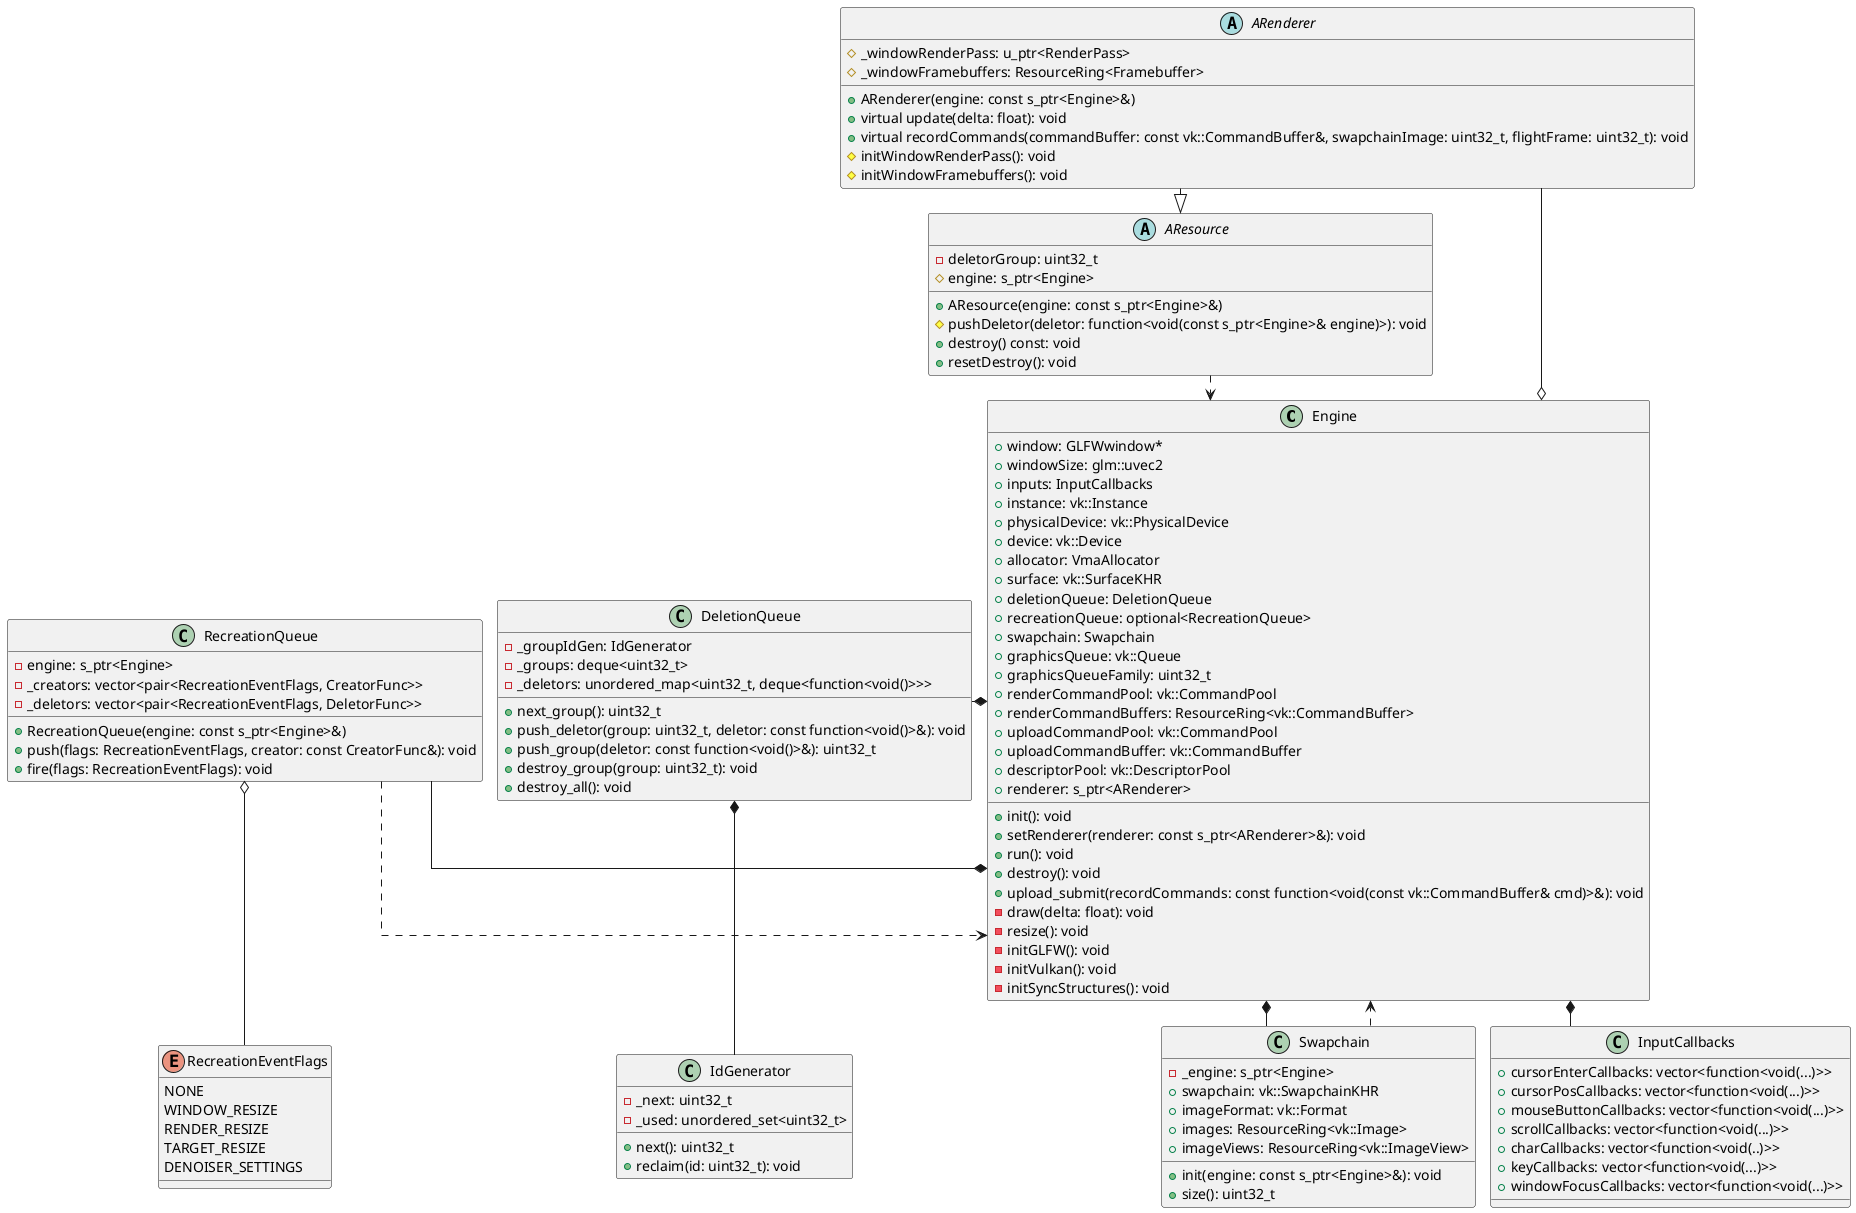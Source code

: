 @startuml
'https://plantuml.com/class-diagram

skinparam linetype ortho

skinparam nodesep 15
skinparam ranksep 25

skinparam BackgroundColor #00000000

class Engine {
    + window: GLFWwindow*
    + windowSize: glm::uvec2
    + inputs: InputCallbacks
    + instance: vk::Instance
    + physicalDevice: vk::PhysicalDevice
    + device: vk::Device
    + allocator: VmaAllocator
    + surface: vk::SurfaceKHR
    + deletionQueue: DeletionQueue
    + recreationQueue: optional<RecreationQueue>
    + swapchain: Swapchain
    + graphicsQueue: vk::Queue
    + graphicsQueueFamily: uint32_t
    + renderCommandPool: vk::CommandPool
    + renderCommandBuffers: ResourceRing<vk::CommandBuffer>
    + uploadCommandPool: vk::CommandPool
    + uploadCommandBuffer: vk::CommandBuffer
    + descriptorPool: vk::DescriptorPool
    + renderer: s_ptr<ARenderer>

    + init(): void
    + setRenderer(renderer: const s_ptr<ARenderer>&): void
    + run(): void
    + destroy(): void
    + upload_submit(recordCommands: const function<void(const vk::CommandBuffer& cmd)>&): void
    - draw(delta: float): void
    - resize(): void
    - initGLFW(): void
    - initVulkan(): void
    - initSyncStructures(): void
}

class Swapchain {
    - _engine: s_ptr<Engine>
    + swapchain: vk::SwapchainKHR
    + imageFormat: vk::Format
    + images: ResourceRing<vk::Image>
    + imageViews: ResourceRing<vk::ImageView>

    + init(engine: const s_ptr<Engine>&): void
    + size(): uint32_t
}

class InputCallbacks {
    + {field} cursorEnterCallbacks: vector<function<void(...)>>
    + {field} cursorPosCallbacks: vector<function<void(...)>>
    + {field} mouseButtonCallbacks: vector<function<void(...)>>
    + {field} scrollCallbacks: vector<function<void(...)>>
    + {field} charCallbacks: vector<function<void(..)>>
    + {field} keyCallbacks: vector<function<void(...)>>
    + {field} windowFocusCallbacks: vector<function<void(...)>>
}

together {

abstract class ARenderer {
    # _windowRenderPass: u_ptr<RenderPass>
    # _windowFramebuffers: ResourceRing<Framebuffer>

    + ARenderer(engine: const s_ptr<Engine>&)
    + virtual update(delta: float): void
    + virtual recordCommands(commandBuffer: const vk::CommandBuffer&, swapchainImage: uint32_t, flightFrame: uint32_t): void
    # initWindowRenderPass(): void
    # initWindowFramebuffers(): void
}

abstract class AResource {
    - deletorGroup: uint32_t
    # engine: s_ptr<Engine>

    + AResource(engine: const s_ptr<Engine>&)
    # pushDeletor(deletor: function<void(const s_ptr<Engine>& engine)>): void
    + destroy() const: void
    + resetDestroy(): void
}

}

together {

class DeletionQueue {
    - _groupIdGen: IdGenerator
    - _groups: deque<uint32_t>
    - {field} _deletors: unordered_map<uint32_t, deque<function<void()>>>

    + next_group(): uint32_t
    + push_deletor(group: uint32_t, deletor: const function<void()>&): void
    + push_group(deletor: const function<void()>&): uint32_t
    + destroy_group(group: uint32_t): void
    + destroy_all(): void
}

class IdGenerator {
    - _next: uint32_t
    - _used: unordered_set<uint32_t>

    + next(): uint32_t
    + reclaim(id: uint32_t): void
}

}

together {

enum RecreationEventFlags {
    NONE
    WINDOW_RESIZE
    RENDER_RESIZE
    TARGET_RESIZE
    DENOISER_SETTINGS
}

class RecreationQueue {
    - engine: s_ptr<Engine>
    - _creators: vector<pair<RecreationEventFlags, CreatorFunc>>
    - _deletors: vector<pair<RecreationEventFlags, DeletorFunc>>

    + RecreationQueue(engine: const s_ptr<Engine>&)
    + push(flags: RecreationEventFlags, creator: const CreatorFunc&): void
    + fire(flags: RecreationEventFlags): void
}

}

Engine *-- Swapchain
Engine *-l- DeletionQueue
Engine *-l- RecreationQueue
Engine *-- InputCallbacks
Engine o-- ARenderer

DeletionQueue *-- IdGenerator

ARenderer ..|> AResource

AResource ..> Engine
Swapchain ..> Engine
RecreationQueue ..> Engine

RecreationQueue o-- RecreationEventFlags

@enduml